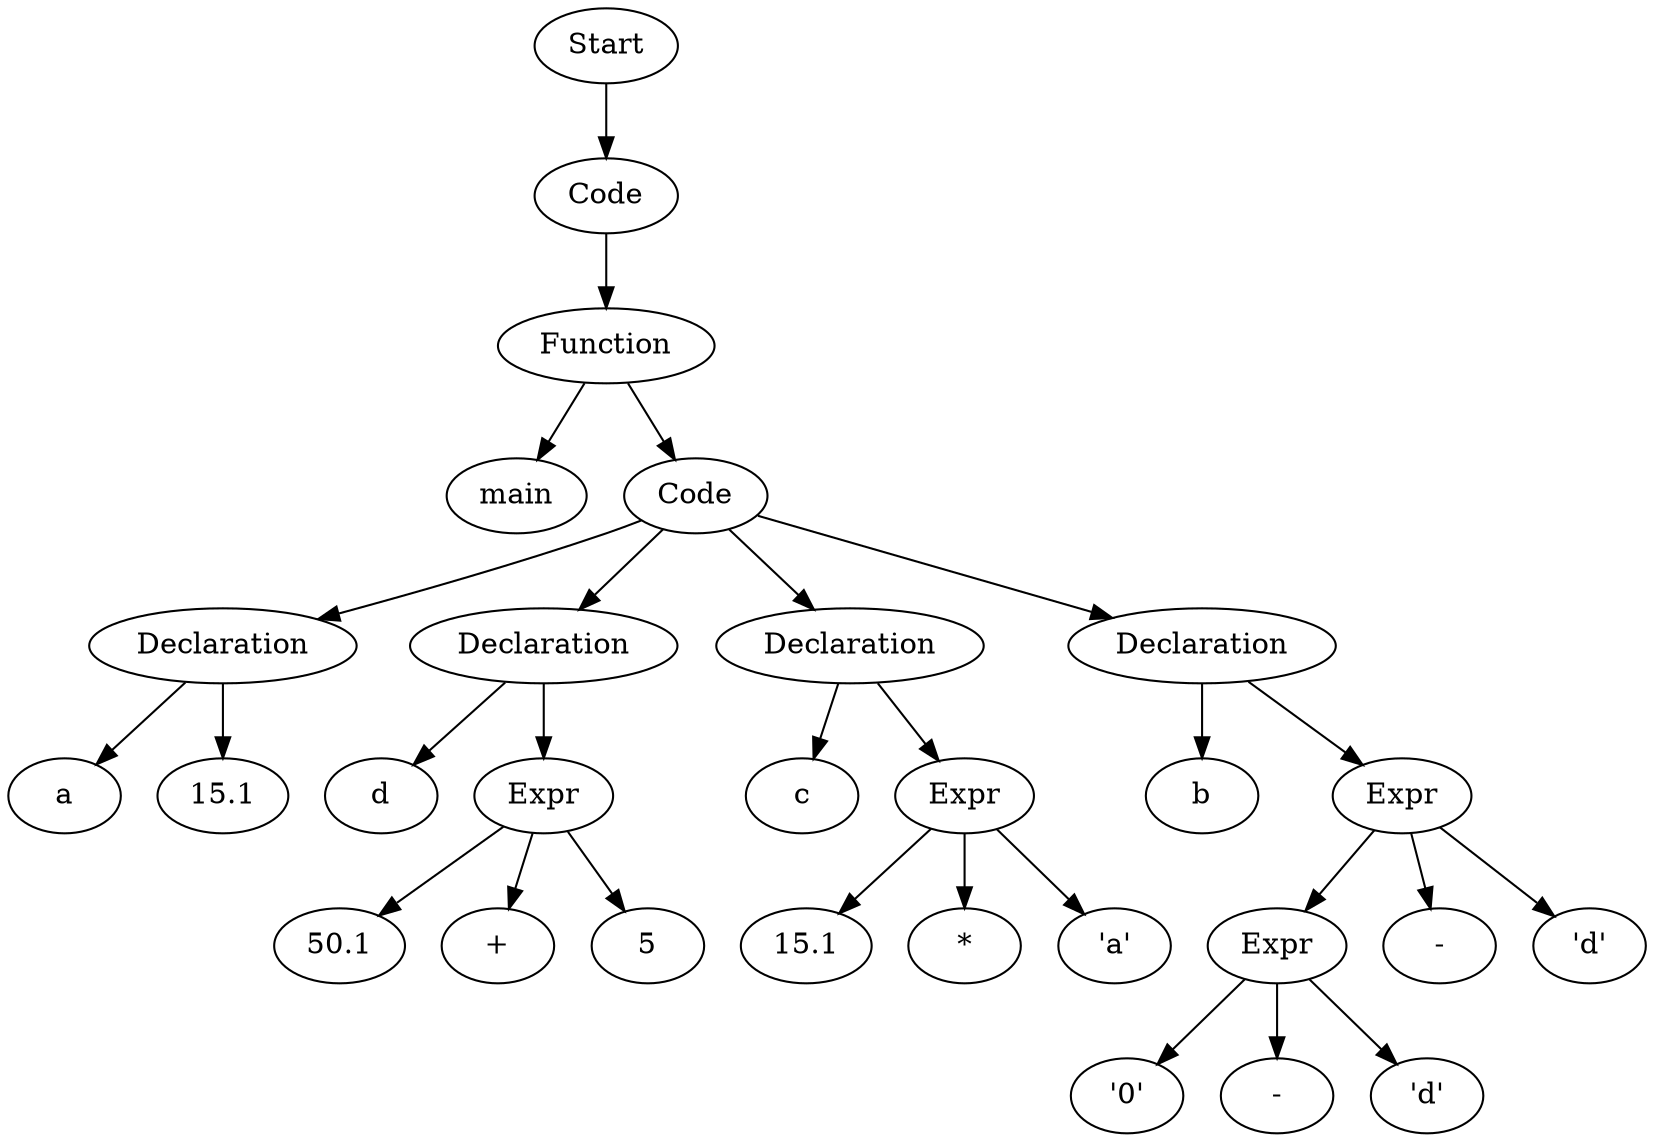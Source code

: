 digraph AST {
  "1595187251616" [label="Start"];
  "1595187251616" -> "1595187282944";
  "1595187282944" [label="Code"];
  "1595187282944" -> "1595187282176";
  "1595187282176" [label="Function"];
  "1595187282176" -> "1595187282320";
  "1595187282176" -> "1595187283664";
  "1595187282320" [label="main"];
  "1595187283664" [label="Code"];
  "1595187283664" -> "1595187283184";
  "1595187283664" -> "1595187283328";
  "1595187283664" -> "1595187285488";
  "1595187283664" -> "1595187319520";
  "1595187283184" [label="Declaration"];
  "1595187283184" -> "1595187282992";
  "1595187283184" -> "1595187284000";
  "1595187282992" [label="a"];
  "1595187284000" [label="15.1"];
  "1595187283328" [label="Declaration"];
  "1595187283328" -> "1595187284048";
  "1595187283328" -> "1595187284720";
  "1595187284048" [label="d"];
  "1595187284720" [label="Expr"];
  "1595187284720" -> "1595187285056";
  "1595187284720" -> "1595187285104";
  "1595187284720" -> "1595187285344";
  "1595187285056" [label="50.1"];
  "1595187285104" [label="+"];
  "1595187285344" [label="5"];
  "1595187285488" [label="Declaration"];
  "1595187285488" -> "1595187285728";
  "1595187285488" -> "1595187285968";
  "1595187285728" [label="c"];
  "1595187285968" [label="Expr"];
  "1595187285968" -> "1595187319088";
  "1595187285968" -> "1595187319136";
  "1595187285968" -> "1595187319376";
  "1595187319088" [label="15.1"];
  "1595187319136" [label="*"];
  "1595187319376" [label="'a'"];
  "1595187319520" [label="Declaration"];
  "1595187319520" -> "1595187319760";
  "1595187319520" -> "1595187320000";
  "1595187319760" [label="b"];
  "1595187320000" [label="Expr"];
  "1595187320000" -> "1595187320096";
  "1595187320000" -> "1595187320720";
  "1595187320000" -> "1595187320960";
  "1595187320096" [label="Expr"];
  "1595187320096" -> "1595187320384";
  "1595187320096" -> "1595187320432";
  "1595187320096" -> "1595187320672";
  "1595187320384" [label="'0'"];
  "1595187320432" [label="-"];
  "1595187320672" [label="'d'"];
  "1595187320720" [label="-"];
  "1595187320960" [label="'d'"];
}
